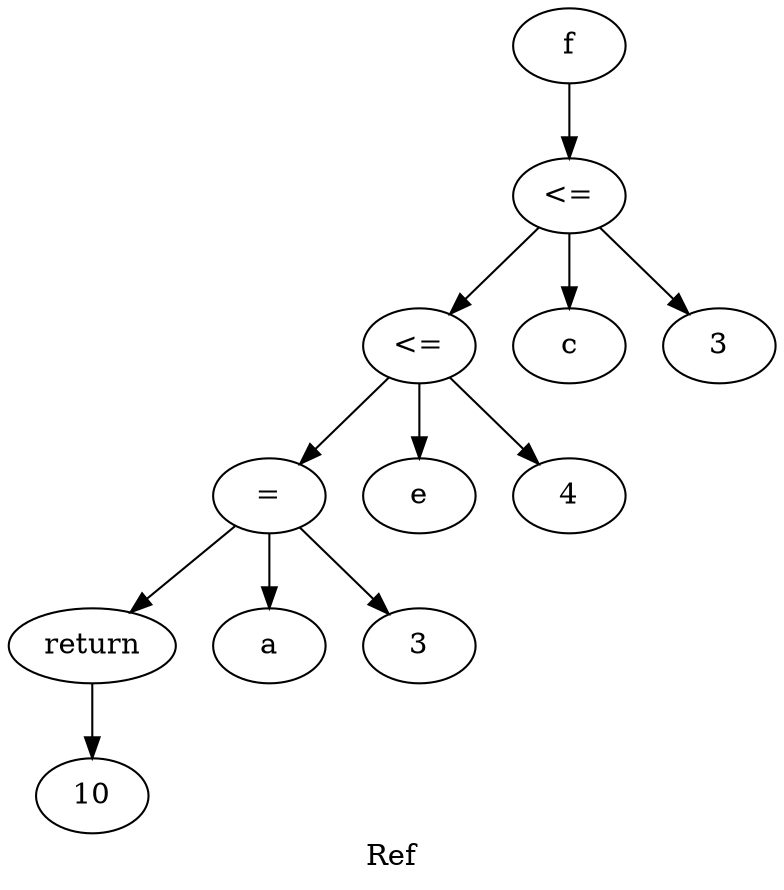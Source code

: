 digraph {
label="Ref";
ff -> ia
ia -> ib
ib -> at
at -> re
ff [label = "f"];
ia [label = "<="];
ib [label = "<="];
at [label = "="];
re [label = "return"];
ia -> c
ia -> tres
c [label = "c"];
tres [label = "3"];
ib -> e
ib -> quatro
e [label = "e"];
quatro [label = "4"];
at -> a
at -> tres2
a [label = "a"];
tres2 [label = "3"];
re -> dez
dez [label = "10"];
}
